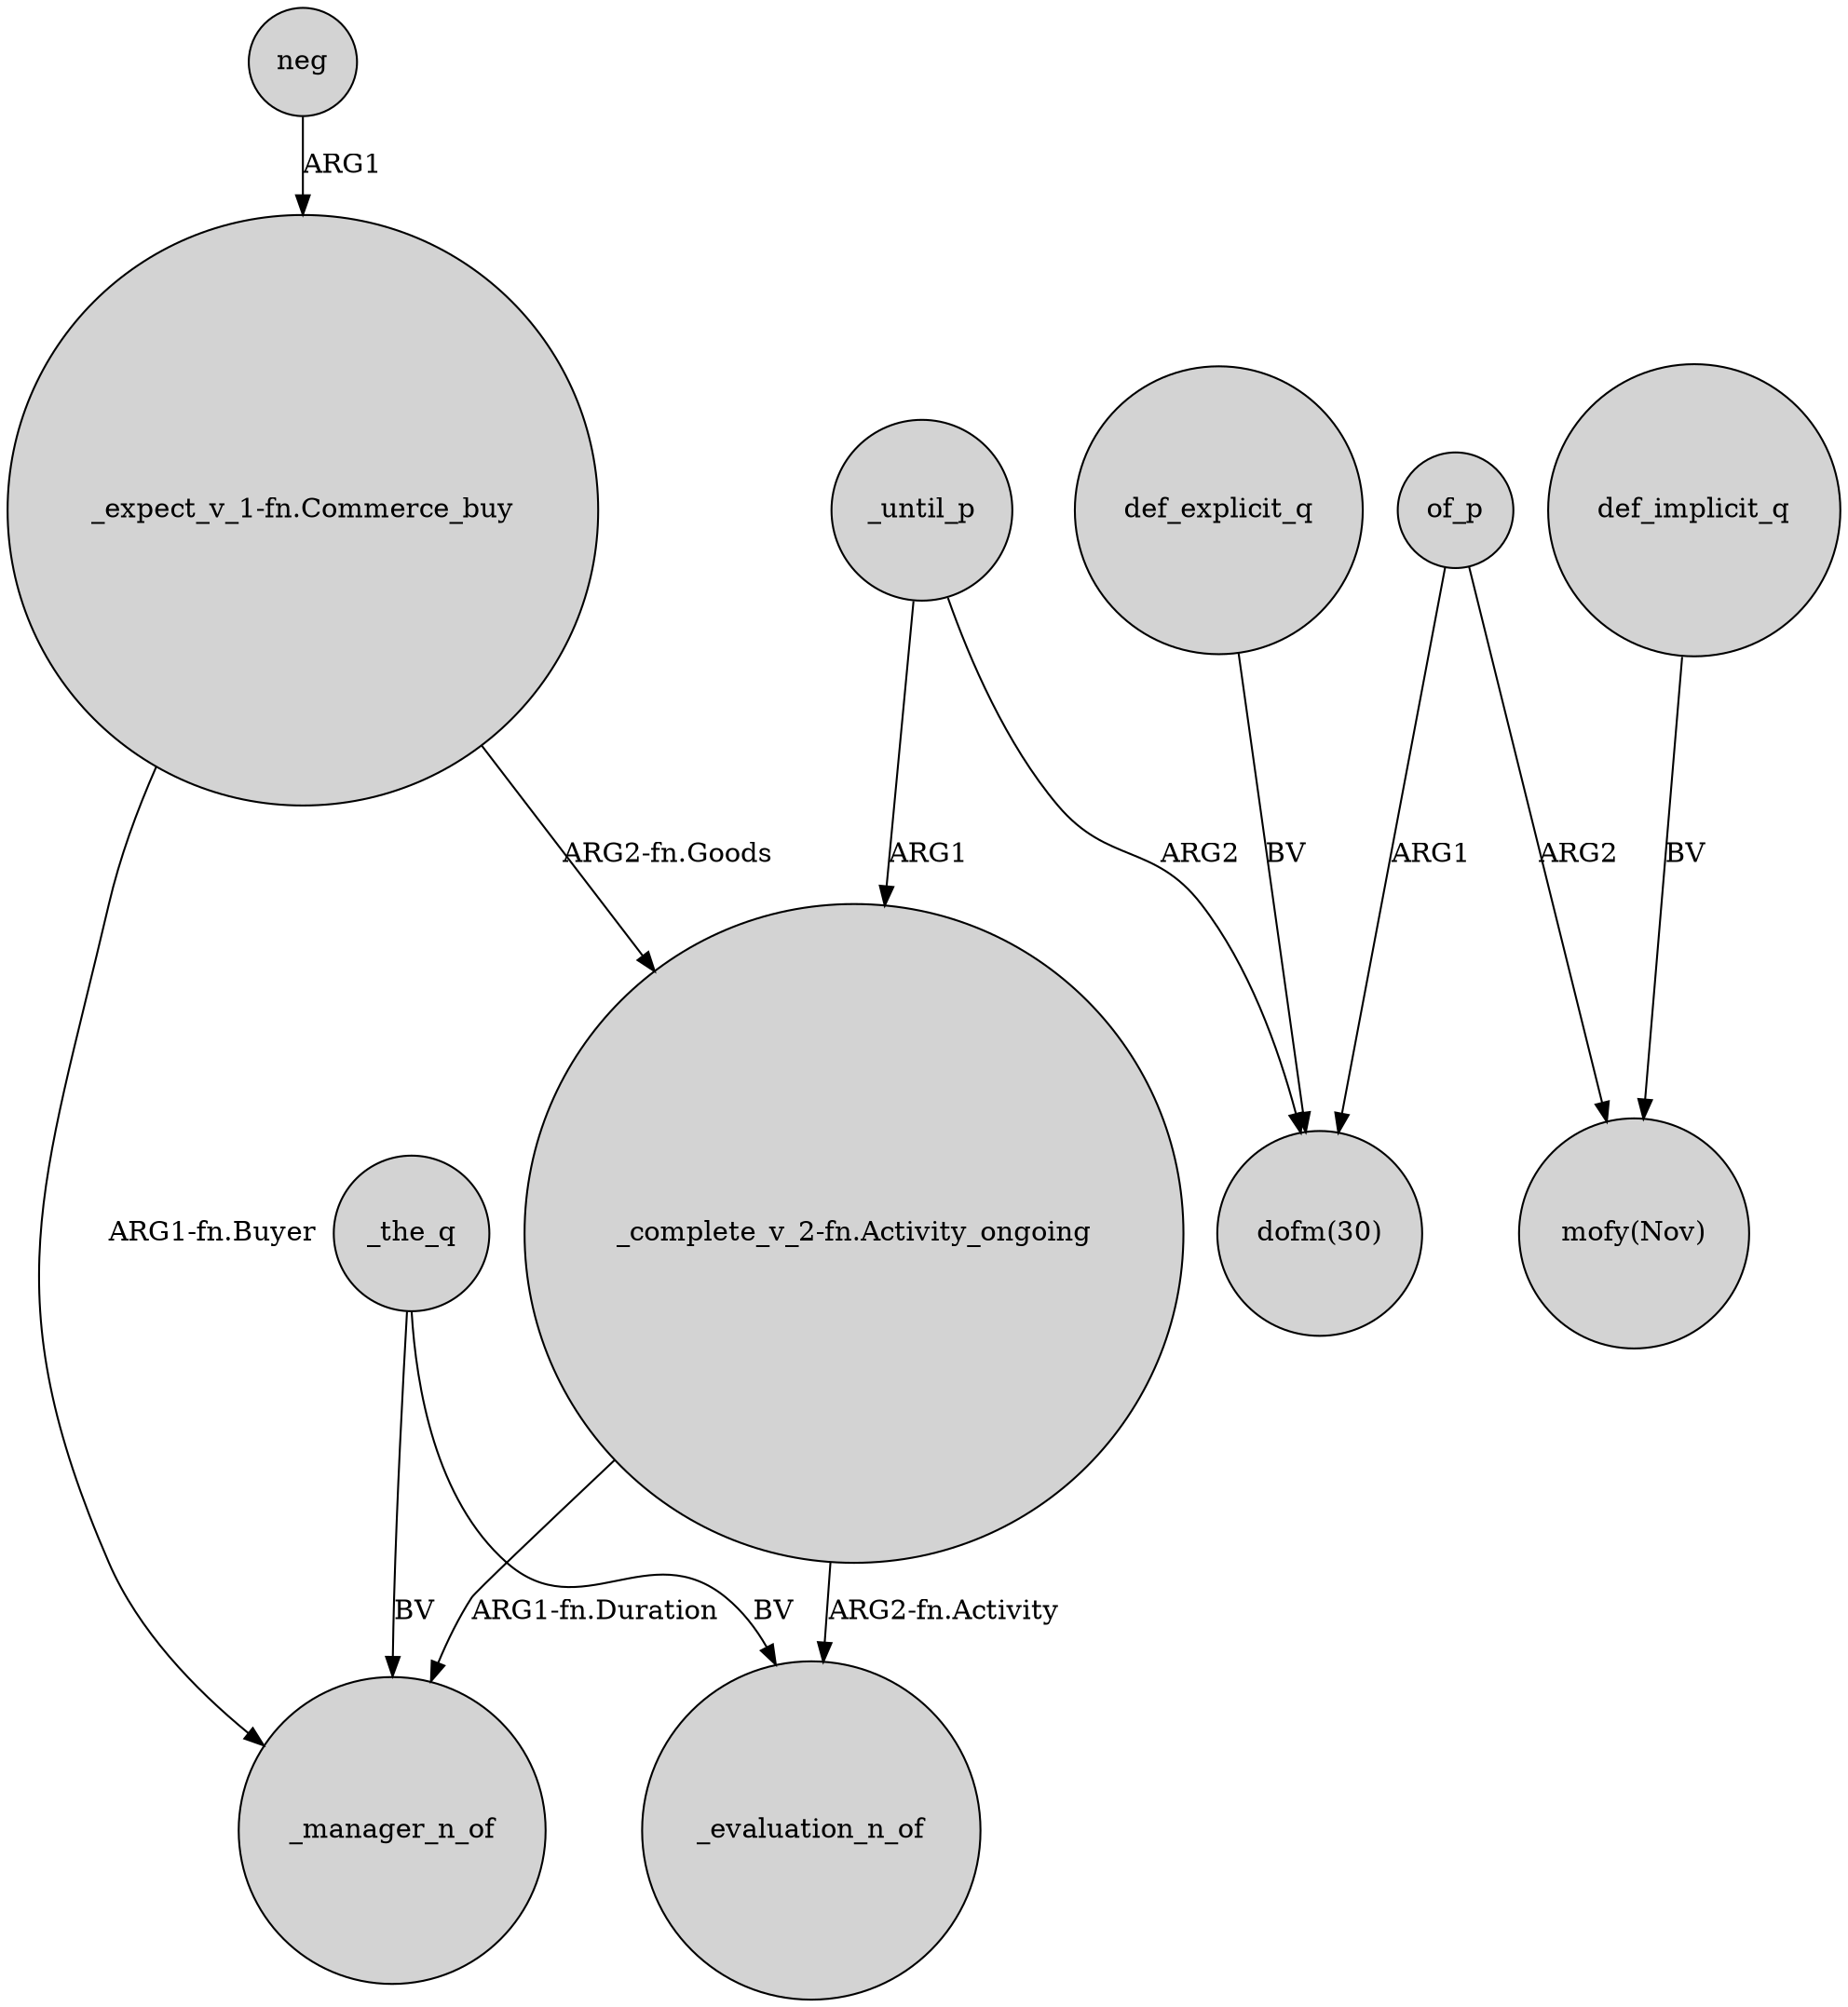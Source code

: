 digraph {
	node [shape=circle style=filled]
	"_expect_v_1-fn.Commerce_buy" -> _manager_n_of [label="ARG1-fn.Buyer"]
	_until_p -> "_complete_v_2-fn.Activity_ongoing" [label=ARG1]
	_the_q -> _manager_n_of [label=BV]
	of_p -> "dofm(30)" [label=ARG1]
	def_explicit_q -> "dofm(30)" [label=BV]
	neg -> "_expect_v_1-fn.Commerce_buy" [label=ARG1]
	def_implicit_q -> "mofy(Nov)" [label=BV]
	"_expect_v_1-fn.Commerce_buy" -> "_complete_v_2-fn.Activity_ongoing" [label="ARG2-fn.Goods"]
	"_complete_v_2-fn.Activity_ongoing" -> _manager_n_of [label="ARG1-fn.Duration"]
	of_p -> "mofy(Nov)" [label=ARG2]
	"_complete_v_2-fn.Activity_ongoing" -> _evaluation_n_of [label="ARG2-fn.Activity"]
	_until_p -> "dofm(30)" [label=ARG2]
	_the_q -> _evaluation_n_of [label=BV]
}
